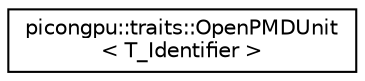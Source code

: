 digraph "Graphical Class Hierarchy"
{
 // LATEX_PDF_SIZE
  edge [fontname="Helvetica",fontsize="10",labelfontname="Helvetica",labelfontsize="10"];
  node [fontname="Helvetica",fontsize="10",shape=record];
  rankdir="LR";
  Node0 [label="picongpu::traits::OpenPMDUnit\l\< T_Identifier \>",height=0.2,width=0.4,color="black", fillcolor="white", style="filled",URL="$structpicongpu_1_1traits_1_1_open_p_m_d_unit.html",tooltip="Forward units that are identical in PIConGPU & openPMD."];
}
